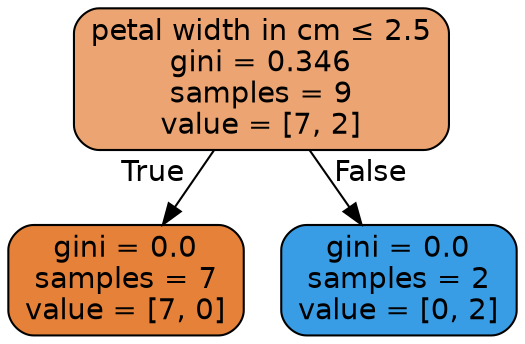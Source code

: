 digraph Tree {
node [shape=box, style="filled, rounded", color="black", fontname="helvetica"] ;
edge [fontname="helvetica"] ;
0 [label=<petal width in cm &le; 2.5<br/>gini = 0.346<br/>samples = 9<br/>value = [7, 2]>, fillcolor="#eca572"] ;
1 [label=<gini = 0.0<br/>samples = 7<br/>value = [7, 0]>, fillcolor="#e58139"] ;
0 -> 1 [labeldistance=2.5, labelangle=45, headlabel="True"] ;
2 [label=<gini = 0.0<br/>samples = 2<br/>value = [0, 2]>, fillcolor="#399de5"] ;
0 -> 2 [labeldistance=2.5, labelangle=-45, headlabel="False"] ;
}